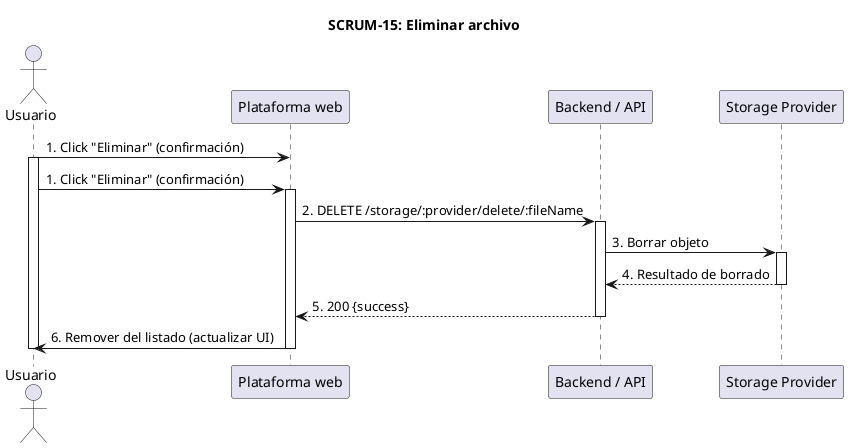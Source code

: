 @startuml SCRUM-15_EliminarArchivo
title SCRUM-15: Eliminar archivo

actor Usuario
participant "Plataforma web" as Frontend
participant "Backend / API" as Backend
participant "Storage Provider" as Storage

Usuario -> Frontend: 1. Click "Eliminar" (confirmación)
activate Usuario
Usuario -> Frontend: 1. Click "Eliminar" (confirmación)
activate Frontend
Frontend -> Backend: 2. DELETE /storage/:provider/delete/:fileName
activate Backend
Backend -> Storage: 3. Borrar objeto
activate Storage
Storage --> Backend: 4. Resultado de borrado
deactivate Storage
Backend --> Frontend: 5. 200 {success}
deactivate Backend
Frontend -> Usuario: 6. Remover del listado (actualizar UI)
deactivate Frontend
deactivate Usuario
@enduml

